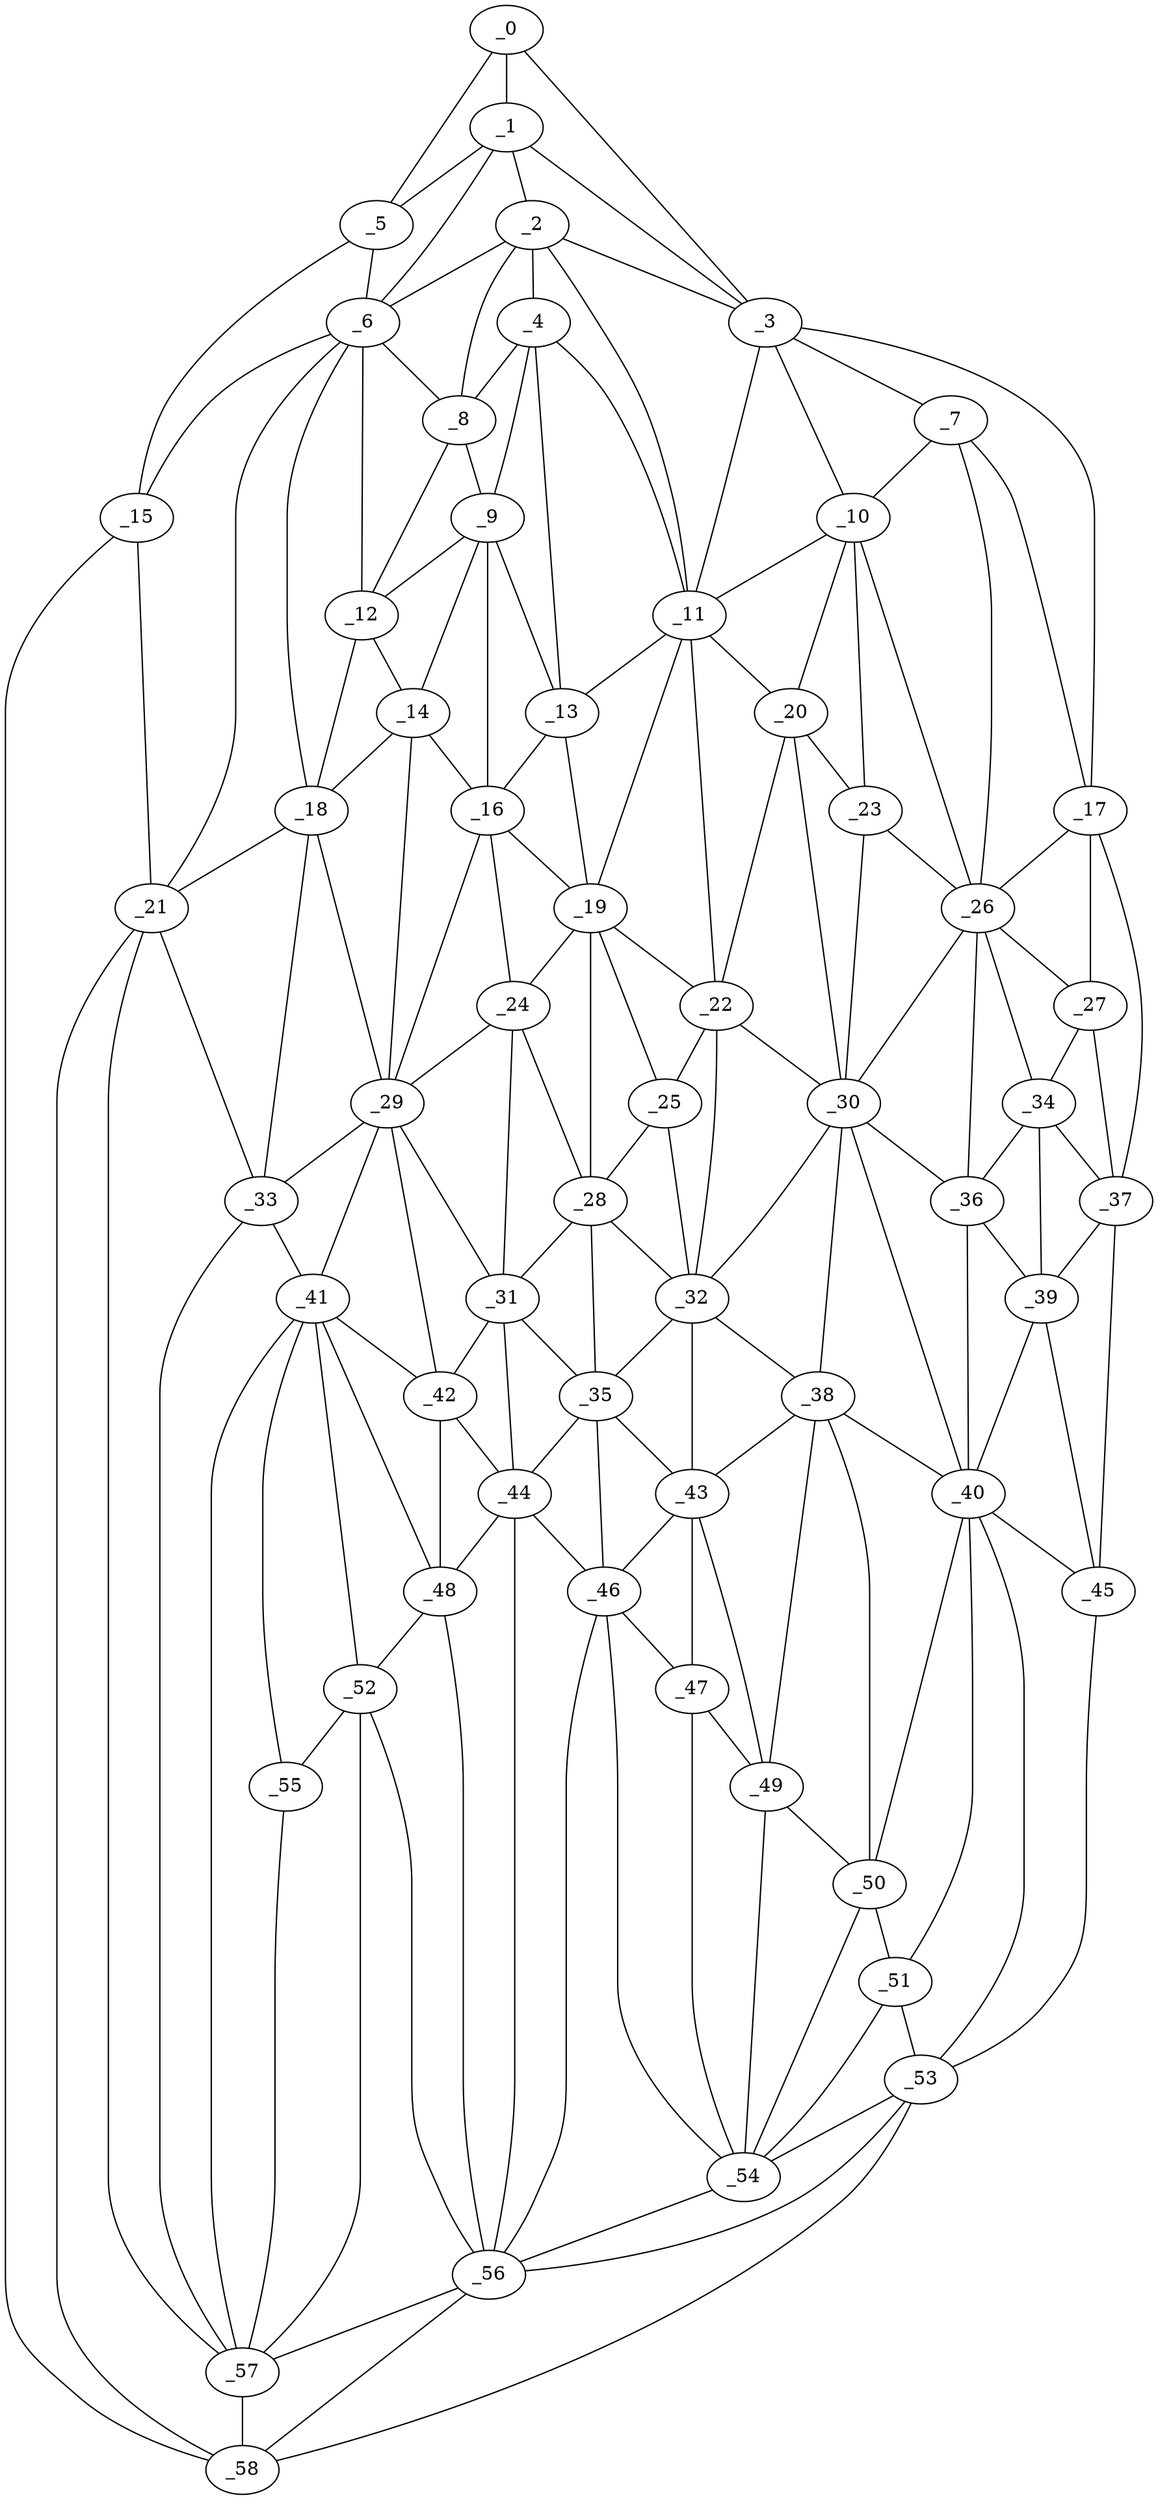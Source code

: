 graph "obj81__285.gxl" {
	_0	 [x=19,
		y=16];
	_1	 [x=21,
		y=23];
	_0 -- _1	 [valence=2];
	_3	 [x=35,
		y=97];
	_0 -- _3	 [valence=1];
	_5	 [x=41,
		y=3];
	_0 -- _5	 [valence=1];
	_2	 [x=32,
		y=66];
	_1 -- _2	 [valence=2];
	_1 -- _3	 [valence=2];
	_1 -- _5	 [valence=2];
	_6	 [x=41,
		y=37];
	_1 -- _6	 [valence=1];
	_2 -- _3	 [valence=1];
	_4	 [x=38,
		y=66];
	_2 -- _4	 [valence=1];
	_2 -- _6	 [valence=2];
	_8	 [x=43,
		y=48];
	_2 -- _8	 [valence=2];
	_11	 [x=47,
		y=84];
	_2 -- _11	 [valence=2];
	_7	 [x=41,
		y=100];
	_3 -- _7	 [valence=1];
	_10	 [x=45,
		y=96];
	_3 -- _10	 [valence=1];
	_3 -- _11	 [valence=1];
	_17	 [x=56,
		y=125];
	_3 -- _17	 [valence=1];
	_4 -- _8	 [valence=2];
	_9	 [x=45,
		y=60];
	_4 -- _9	 [valence=2];
	_4 -- _11	 [valence=2];
	_13	 [x=52,
		y=71];
	_4 -- _13	 [valence=2];
	_5 -- _6	 [valence=1];
	_15	 [x=55,
		y=2];
	_5 -- _15	 [valence=1];
	_6 -- _8	 [valence=2];
	_12	 [x=49,
		y=48];
	_6 -- _12	 [valence=2];
	_6 -- _15	 [valence=2];
	_18	 [x=58,
		y=41];
	_6 -- _18	 [valence=2];
	_21	 [x=64,
		y=5];
	_6 -- _21	 [valence=2];
	_7 -- _10	 [valence=1];
	_7 -- _17	 [valence=2];
	_26	 [x=68,
		y=110];
	_7 -- _26	 [valence=2];
	_8 -- _9	 [valence=1];
	_8 -- _12	 [valence=2];
	_9 -- _12	 [valence=2];
	_9 -- _13	 [valence=1];
	_14	 [x=53,
		y=54];
	_9 -- _14	 [valence=2];
	_16	 [x=56,
		y=60];
	_9 -- _16	 [valence=2];
	_10 -- _11	 [valence=2];
	_20	 [x=62,
		y=92];
	_10 -- _20	 [valence=2];
	_23	 [x=65,
		y=99];
	_10 -- _23	 [valence=2];
	_10 -- _26	 [valence=2];
	_11 -- _13	 [valence=2];
	_19	 [x=60,
		y=75];
	_11 -- _19	 [valence=2];
	_11 -- _20	 [valence=1];
	_22	 [x=64,
		y=87];
	_11 -- _22	 [valence=2];
	_12 -- _14	 [valence=2];
	_12 -- _18	 [valence=1];
	_13 -- _16	 [valence=2];
	_13 -- _19	 [valence=2];
	_14 -- _16	 [valence=1];
	_14 -- _18	 [valence=2];
	_29	 [x=72,
		y=46];
	_14 -- _29	 [valence=2];
	_15 -- _21	 [valence=2];
	_58	 [x=113,
		y=15];
	_15 -- _58	 [valence=1];
	_16 -- _19	 [valence=1];
	_24	 [x=66,
		y=63];
	_16 -- _24	 [valence=1];
	_16 -- _29	 [valence=1];
	_17 -- _26	 [valence=1];
	_27	 [x=68,
		y=124];
	_17 -- _27	 [valence=2];
	_37	 [x=85,
		y=123];
	_17 -- _37	 [valence=1];
	_18 -- _21	 [valence=1];
	_18 -- _29	 [valence=1];
	_33	 [x=77,
		y=35];
	_18 -- _33	 [valence=1];
	_19 -- _22	 [valence=1];
	_19 -- _24	 [valence=2];
	_25	 [x=68,
		y=76];
	_19 -- _25	 [valence=2];
	_28	 [x=70,
		y=70];
	_19 -- _28	 [valence=1];
	_20 -- _22	 [valence=2];
	_20 -- _23	 [valence=2];
	_30	 [x=74,
		y=100];
	_20 -- _30	 [valence=2];
	_21 -- _33	 [valence=2];
	_57	 [x=110,
		y=22];
	_21 -- _57	 [valence=2];
	_21 -- _58	 [valence=1];
	_22 -- _25	 [valence=1];
	_22 -- _30	 [valence=2];
	_32	 [x=76,
		y=79];
	_22 -- _32	 [valence=2];
	_23 -- _26	 [valence=2];
	_23 -- _30	 [valence=2];
	_24 -- _28	 [valence=2];
	_24 -- _29	 [valence=2];
	_31	 [x=75,
		y=56];
	_24 -- _31	 [valence=2];
	_25 -- _28	 [valence=1];
	_25 -- _32	 [valence=2];
	_26 -- _27	 [valence=2];
	_26 -- _30	 [valence=2];
	_34	 [x=77,
		y=117];
	_26 -- _34	 [valence=2];
	_36	 [x=82,
		y=112];
	_26 -- _36	 [valence=1];
	_27 -- _34	 [valence=2];
	_27 -- _37	 [valence=2];
	_28 -- _31	 [valence=2];
	_28 -- _32	 [valence=2];
	_35	 [x=81,
		y=69];
	_28 -- _35	 [valence=2];
	_29 -- _31	 [valence=2];
	_29 -- _33	 [valence=2];
	_41	 [x=91,
		y=37];
	_29 -- _41	 [valence=2];
	_42	 [x=91,
		y=53];
	_29 -- _42	 [valence=2];
	_30 -- _32	 [valence=1];
	_30 -- _36	 [valence=2];
	_38	 [x=86,
		y=86];
	_30 -- _38	 [valence=2];
	_40	 [x=88,
		y=102];
	_30 -- _40	 [valence=1];
	_31 -- _35	 [valence=1];
	_31 -- _42	 [valence=1];
	_44	 [x=93,
		y=59];
	_31 -- _44	 [valence=2];
	_32 -- _35	 [valence=2];
	_32 -- _38	 [valence=2];
	_43	 [x=92,
		y=78];
	_32 -- _43	 [valence=2];
	_33 -- _41	 [valence=1];
	_33 -- _57	 [valence=1];
	_34 -- _36	 [valence=1];
	_34 -- _37	 [valence=2];
	_39	 [x=86,
		y=117];
	_34 -- _39	 [valence=2];
	_35 -- _43	 [valence=1];
	_35 -- _44	 [valence=2];
	_46	 [x=95,
		y=67];
	_35 -- _46	 [valence=2];
	_36 -- _39	 [valence=2];
	_36 -- _40	 [valence=1];
	_37 -- _39	 [valence=2];
	_45	 [x=93,
		y=119];
	_37 -- _45	 [valence=1];
	_38 -- _40	 [valence=2];
	_38 -- _43	 [valence=2];
	_49	 [x=101,
		y=85];
	_38 -- _49	 [valence=2];
	_50	 [x=101,
		y=92];
	_38 -- _50	 [valence=2];
	_39 -- _40	 [valence=2];
	_39 -- _45	 [valence=1];
	_40 -- _45	 [valence=2];
	_40 -- _50	 [valence=2];
	_51	 [x=102,
		y=101];
	_40 -- _51	 [valence=2];
	_53	 [x=104,
		y=112];
	_40 -- _53	 [valence=2];
	_41 -- _42	 [valence=1];
	_48	 [x=100,
		y=47];
	_41 -- _48	 [valence=2];
	_52	 [x=104,
		y=41];
	_41 -- _52	 [valence=2];
	_55	 [x=106,
		y=30];
	_41 -- _55	 [valence=1];
	_41 -- _57	 [valence=2];
	_42 -- _44	 [valence=2];
	_42 -- _48	 [valence=1];
	_43 -- _46	 [valence=2];
	_47	 [x=99,
		y=76];
	_43 -- _47	 [valence=1];
	_43 -- _49	 [valence=2];
	_44 -- _46	 [valence=2];
	_44 -- _48	 [valence=2];
	_56	 [x=107,
		y=59];
	_44 -- _56	 [valence=2];
	_45 -- _53	 [valence=1];
	_46 -- _47	 [valence=2];
	_54	 [x=105,
		y=72];
	_46 -- _54	 [valence=2];
	_46 -- _56	 [valence=2];
	_47 -- _49	 [valence=2];
	_47 -- _54	 [valence=1];
	_48 -- _52	 [valence=1];
	_48 -- _56	 [valence=1];
	_49 -- _50	 [valence=1];
	_49 -- _54	 [valence=2];
	_50 -- _51	 [valence=2];
	_50 -- _54	 [valence=2];
	_51 -- _53	 [valence=2];
	_51 -- _54	 [valence=2];
	_52 -- _55	 [valence=2];
	_52 -- _56	 [valence=2];
	_52 -- _57	 [valence=2];
	_53 -- _54	 [valence=2];
	_53 -- _56	 [valence=2];
	_53 -- _58	 [valence=1];
	_54 -- _56	 [valence=2];
	_55 -- _57	 [valence=2];
	_56 -- _57	 [valence=1];
	_56 -- _58	 [valence=2];
	_57 -- _58	 [valence=1];
}
